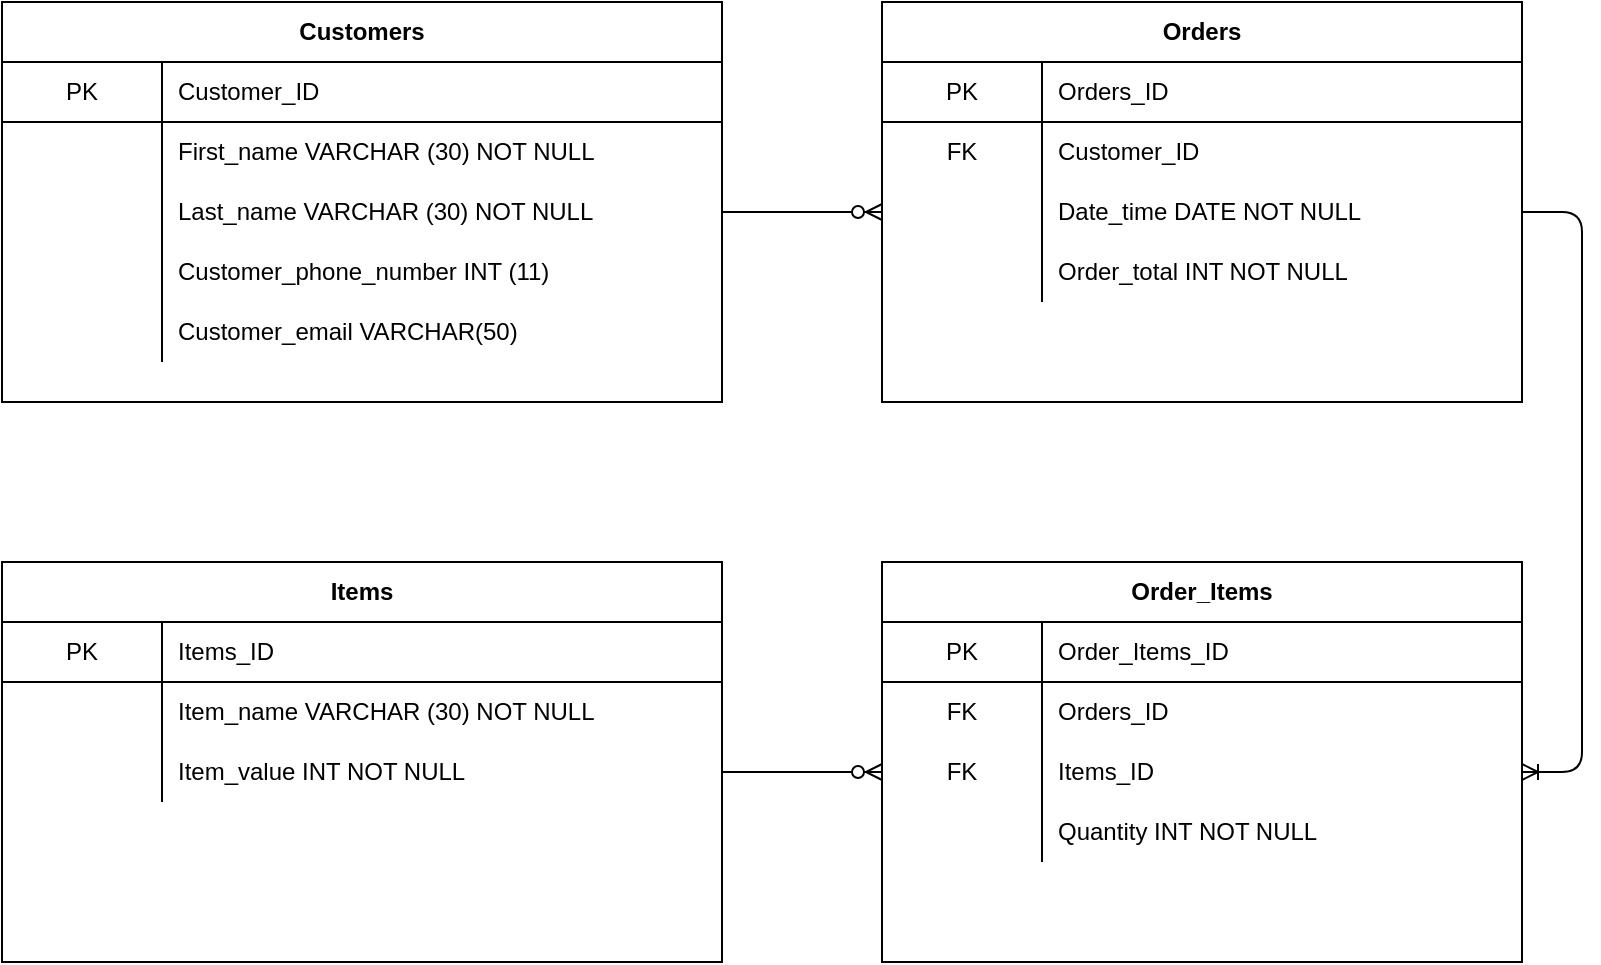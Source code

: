 <mxfile version="14.2.7" type="github">
  <diagram name="Page-1" id="9f46799a-70d6-7492-0946-bef42562c5a5">
    <mxGraphModel dx="1422" dy="832" grid="1" gridSize="10" guides="1" tooltips="1" connect="1" arrows="1" fold="1" page="1" pageScale="1" pageWidth="1100" pageHeight="850" background="#ffffff" math="0" shadow="0">
      <root>
        <mxCell id="0" />
        <mxCell id="1" parent="0" />
        <mxCell id="aNF0O6-SXwINJK2UG5cX-1" value="Customers" style="shape=table;html=1;whiteSpace=wrap;startSize=30;container=1;collapsible=0;childLayout=tableLayout;fixedRows=1;rowLines=0;fontStyle=1;align=center;" parent="1" vertex="1">
          <mxGeometry x="40" y="80" width="360" height="200" as="geometry" />
        </mxCell>
        <mxCell id="aNF0O6-SXwINJK2UG5cX-2" value="" style="shape=partialRectangle;html=1;whiteSpace=wrap;collapsible=0;dropTarget=0;pointerEvents=0;fillColor=none;top=0;left=0;bottom=1;right=0;points=[[0,0.5],[1,0.5]];portConstraint=eastwest;" parent="aNF0O6-SXwINJK2UG5cX-1" vertex="1">
          <mxGeometry y="30" width="360" height="30" as="geometry" />
        </mxCell>
        <mxCell id="aNF0O6-SXwINJK2UG5cX-3" value="PK" style="shape=partialRectangle;html=1;whiteSpace=wrap;connectable=0;fillColor=none;top=0;left=0;bottom=0;right=0;overflow=hidden;" parent="aNF0O6-SXwINJK2UG5cX-2" vertex="1">
          <mxGeometry width="80" height="30" as="geometry" />
        </mxCell>
        <mxCell id="aNF0O6-SXwINJK2UG5cX-4" value="Customer_ID" style="shape=partialRectangle;html=1;whiteSpace=wrap;connectable=0;fillColor=none;top=0;left=0;bottom=0;right=0;align=left;spacingLeft=6;overflow=hidden;" parent="aNF0O6-SXwINJK2UG5cX-2" vertex="1">
          <mxGeometry x="80" width="280" height="30" as="geometry" />
        </mxCell>
        <mxCell id="aNF0O6-SXwINJK2UG5cX-5" value="" style="shape=partialRectangle;html=1;whiteSpace=wrap;collapsible=0;dropTarget=0;pointerEvents=0;fillColor=none;top=0;left=0;bottom=0;right=0;points=[[0,0.5],[1,0.5]];portConstraint=eastwest;" parent="aNF0O6-SXwINJK2UG5cX-1" vertex="1">
          <mxGeometry y="60" width="360" height="30" as="geometry" />
        </mxCell>
        <mxCell id="aNF0O6-SXwINJK2UG5cX-6" value="" style="shape=partialRectangle;html=1;whiteSpace=wrap;connectable=0;fillColor=none;top=0;left=0;bottom=0;right=0;overflow=hidden;" parent="aNF0O6-SXwINJK2UG5cX-5" vertex="1">
          <mxGeometry width="80" height="30" as="geometry" />
        </mxCell>
        <mxCell id="aNF0O6-SXwINJK2UG5cX-7" value="First_name VARCHAR (30) NOT NULL" style="shape=partialRectangle;html=1;whiteSpace=wrap;connectable=0;fillColor=none;top=0;left=0;bottom=0;right=0;align=left;spacingLeft=6;overflow=hidden;" parent="aNF0O6-SXwINJK2UG5cX-5" vertex="1">
          <mxGeometry x="80" width="280" height="30" as="geometry" />
        </mxCell>
        <mxCell id="aNF0O6-SXwINJK2UG5cX-8" value="" style="shape=partialRectangle;html=1;whiteSpace=wrap;collapsible=0;dropTarget=0;pointerEvents=0;fillColor=none;top=0;left=0;bottom=0;right=0;points=[[0,0.5],[1,0.5]];portConstraint=eastwest;" parent="aNF0O6-SXwINJK2UG5cX-1" vertex="1">
          <mxGeometry y="90" width="360" height="30" as="geometry" />
        </mxCell>
        <mxCell id="aNF0O6-SXwINJK2UG5cX-9" value="" style="shape=partialRectangle;html=1;whiteSpace=wrap;connectable=0;fillColor=none;top=0;left=0;bottom=0;right=0;overflow=hidden;" parent="aNF0O6-SXwINJK2UG5cX-8" vertex="1">
          <mxGeometry width="80" height="30" as="geometry" />
        </mxCell>
        <mxCell id="aNF0O6-SXwINJK2UG5cX-10" value="Last_name VARCHAR (30) NOT NULL" style="shape=partialRectangle;html=1;whiteSpace=wrap;connectable=0;fillColor=none;top=0;left=0;bottom=0;right=0;align=left;spacingLeft=6;overflow=hidden;" parent="aNF0O6-SXwINJK2UG5cX-8" vertex="1">
          <mxGeometry x="80" width="280" height="30" as="geometry" />
        </mxCell>
        <mxCell id="aNF0O6-SXwINJK2UG5cX-84" style="shape=partialRectangle;html=1;whiteSpace=wrap;collapsible=0;dropTarget=0;pointerEvents=0;fillColor=none;top=0;left=0;bottom=0;right=0;points=[[0,0.5],[1,0.5]];portConstraint=eastwest;" parent="aNF0O6-SXwINJK2UG5cX-1" vertex="1">
          <mxGeometry y="120" width="360" height="30" as="geometry" />
        </mxCell>
        <mxCell id="aNF0O6-SXwINJK2UG5cX-85" style="shape=partialRectangle;html=1;whiteSpace=wrap;connectable=0;fillColor=none;top=0;left=0;bottom=0;right=0;overflow=hidden;" parent="aNF0O6-SXwINJK2UG5cX-84" vertex="1">
          <mxGeometry width="80" height="30" as="geometry" />
        </mxCell>
        <mxCell id="aNF0O6-SXwINJK2UG5cX-86" value="Customer_phone_number INT (11)&amp;nbsp;" style="shape=partialRectangle;html=1;whiteSpace=wrap;connectable=0;fillColor=none;top=0;left=0;bottom=0;right=0;align=left;spacingLeft=6;overflow=hidden;" parent="aNF0O6-SXwINJK2UG5cX-84" vertex="1">
          <mxGeometry x="80" width="280" height="30" as="geometry" />
        </mxCell>
        <mxCell id="aNF0O6-SXwINJK2UG5cX-87" style="shape=partialRectangle;html=1;whiteSpace=wrap;collapsible=0;dropTarget=0;pointerEvents=0;fillColor=none;top=0;left=0;bottom=0;right=0;points=[[0,0.5],[1,0.5]];portConstraint=eastwest;" parent="aNF0O6-SXwINJK2UG5cX-1" vertex="1">
          <mxGeometry y="150" width="360" height="30" as="geometry" />
        </mxCell>
        <mxCell id="aNF0O6-SXwINJK2UG5cX-88" style="shape=partialRectangle;html=1;whiteSpace=wrap;connectable=0;fillColor=none;top=0;left=0;bottom=0;right=0;overflow=hidden;" parent="aNF0O6-SXwINJK2UG5cX-87" vertex="1">
          <mxGeometry width="80" height="30" as="geometry" />
        </mxCell>
        <mxCell id="aNF0O6-SXwINJK2UG5cX-89" value="Customer_email VARCHAR(50)" style="shape=partialRectangle;html=1;whiteSpace=wrap;connectable=0;fillColor=none;top=0;left=0;bottom=0;right=0;align=left;spacingLeft=6;overflow=hidden;" parent="aNF0O6-SXwINJK2UG5cX-87" vertex="1">
          <mxGeometry x="80" width="280" height="30" as="geometry" />
        </mxCell>
        <mxCell id="aNF0O6-SXwINJK2UG5cX-16" value="Orders" style="shape=table;html=1;whiteSpace=wrap;startSize=30;container=1;collapsible=0;childLayout=tableLayout;fixedRows=1;rowLines=0;fontStyle=1;align=center;" parent="1" vertex="1">
          <mxGeometry x="480" y="80" width="320" height="200" as="geometry" />
        </mxCell>
        <mxCell id="aNF0O6-SXwINJK2UG5cX-17" value="" style="shape=partialRectangle;html=1;whiteSpace=wrap;collapsible=0;dropTarget=0;pointerEvents=0;fillColor=none;top=0;left=0;bottom=1;right=0;points=[[0,0.5],[1,0.5]];portConstraint=eastwest;" parent="aNF0O6-SXwINJK2UG5cX-16" vertex="1">
          <mxGeometry y="30" width="320" height="30" as="geometry" />
        </mxCell>
        <mxCell id="aNF0O6-SXwINJK2UG5cX-18" value="PK" style="shape=partialRectangle;html=1;whiteSpace=wrap;connectable=0;fillColor=none;top=0;left=0;bottom=0;right=0;overflow=hidden;" parent="aNF0O6-SXwINJK2UG5cX-17" vertex="1">
          <mxGeometry width="80" height="30" as="geometry" />
        </mxCell>
        <mxCell id="aNF0O6-SXwINJK2UG5cX-19" value="Orders_ID" style="shape=partialRectangle;html=1;whiteSpace=wrap;connectable=0;fillColor=none;top=0;left=0;bottom=0;right=0;align=left;spacingLeft=6;overflow=hidden;" parent="aNF0O6-SXwINJK2UG5cX-17" vertex="1">
          <mxGeometry x="80" width="240" height="30" as="geometry" />
        </mxCell>
        <mxCell id="aNF0O6-SXwINJK2UG5cX-20" value="" style="shape=partialRectangle;html=1;whiteSpace=wrap;collapsible=0;dropTarget=0;pointerEvents=0;fillColor=none;top=0;left=0;bottom=0;right=0;points=[[0,0.5],[1,0.5]];portConstraint=eastwest;" parent="aNF0O6-SXwINJK2UG5cX-16" vertex="1">
          <mxGeometry y="60" width="320" height="30" as="geometry" />
        </mxCell>
        <mxCell id="aNF0O6-SXwINJK2UG5cX-21" value="FK" style="shape=partialRectangle;html=1;whiteSpace=wrap;connectable=0;fillColor=none;top=0;left=0;bottom=0;right=0;overflow=hidden;" parent="aNF0O6-SXwINJK2UG5cX-20" vertex="1">
          <mxGeometry width="80" height="30" as="geometry" />
        </mxCell>
        <mxCell id="aNF0O6-SXwINJK2UG5cX-22" value="Customer_ID" style="shape=partialRectangle;html=1;whiteSpace=wrap;connectable=0;fillColor=none;top=0;left=0;bottom=0;right=0;align=left;spacingLeft=6;overflow=hidden;" parent="aNF0O6-SXwINJK2UG5cX-20" vertex="1">
          <mxGeometry x="80" width="240" height="30" as="geometry" />
        </mxCell>
        <mxCell id="aNF0O6-SXwINJK2UG5cX-23" value="" style="shape=partialRectangle;html=1;whiteSpace=wrap;collapsible=0;dropTarget=0;pointerEvents=0;fillColor=none;top=0;left=0;bottom=0;right=0;points=[[0,0.5],[1,0.5]];portConstraint=eastwest;" parent="aNF0O6-SXwINJK2UG5cX-16" vertex="1">
          <mxGeometry y="90" width="320" height="30" as="geometry" />
        </mxCell>
        <mxCell id="aNF0O6-SXwINJK2UG5cX-24" value="" style="shape=partialRectangle;html=1;whiteSpace=wrap;connectable=0;fillColor=none;top=0;left=0;bottom=0;right=0;overflow=hidden;" parent="aNF0O6-SXwINJK2UG5cX-23" vertex="1">
          <mxGeometry width="80" height="30" as="geometry" />
        </mxCell>
        <mxCell id="aNF0O6-SXwINJK2UG5cX-25" value="Date_time DATE NOT NULL" style="shape=partialRectangle;html=1;whiteSpace=wrap;connectable=0;fillColor=none;top=0;left=0;bottom=0;right=0;align=left;spacingLeft=6;overflow=hidden;" parent="aNF0O6-SXwINJK2UG5cX-23" vertex="1">
          <mxGeometry x="80" width="240" height="30" as="geometry" />
        </mxCell>
        <mxCell id="aNF0O6-SXwINJK2UG5cX-90" style="shape=partialRectangle;html=1;whiteSpace=wrap;collapsible=0;dropTarget=0;pointerEvents=0;fillColor=none;top=0;left=0;bottom=0;right=0;points=[[0,0.5],[1,0.5]];portConstraint=eastwest;" parent="aNF0O6-SXwINJK2UG5cX-16" vertex="1">
          <mxGeometry y="120" width="320" height="30" as="geometry" />
        </mxCell>
        <mxCell id="aNF0O6-SXwINJK2UG5cX-91" style="shape=partialRectangle;html=1;whiteSpace=wrap;connectable=0;fillColor=none;top=0;left=0;bottom=0;right=0;overflow=hidden;" parent="aNF0O6-SXwINJK2UG5cX-90" vertex="1">
          <mxGeometry width="80" height="30" as="geometry" />
        </mxCell>
        <mxCell id="aNF0O6-SXwINJK2UG5cX-92" value="Order_total INT NOT NULL" style="shape=partialRectangle;html=1;whiteSpace=wrap;connectable=0;fillColor=none;top=0;left=0;bottom=0;right=0;align=left;spacingLeft=6;overflow=hidden;" parent="aNF0O6-SXwINJK2UG5cX-90" vertex="1">
          <mxGeometry x="80" width="240" height="30" as="geometry" />
        </mxCell>
        <mxCell id="aNF0O6-SXwINJK2UG5cX-26" value="Items" style="shape=table;html=1;whiteSpace=wrap;startSize=30;container=1;collapsible=0;childLayout=tableLayout;fixedRows=1;rowLines=0;fontStyle=1;align=center;" parent="1" vertex="1">
          <mxGeometry x="40" y="360" width="360" height="200" as="geometry" />
        </mxCell>
        <mxCell id="aNF0O6-SXwINJK2UG5cX-27" value="" style="shape=partialRectangle;html=1;whiteSpace=wrap;collapsible=0;dropTarget=0;pointerEvents=0;fillColor=none;top=0;left=0;bottom=1;right=0;points=[[0,0.5],[1,0.5]];portConstraint=eastwest;" parent="aNF0O6-SXwINJK2UG5cX-26" vertex="1">
          <mxGeometry y="30" width="360" height="30" as="geometry" />
        </mxCell>
        <mxCell id="aNF0O6-SXwINJK2UG5cX-28" value="PK" style="shape=partialRectangle;html=1;whiteSpace=wrap;connectable=0;fillColor=none;top=0;left=0;bottom=0;right=0;overflow=hidden;" parent="aNF0O6-SXwINJK2UG5cX-27" vertex="1">
          <mxGeometry width="80" height="30" as="geometry" />
        </mxCell>
        <mxCell id="aNF0O6-SXwINJK2UG5cX-29" value="Items_ID" style="shape=partialRectangle;html=1;whiteSpace=wrap;connectable=0;fillColor=none;top=0;left=0;bottom=0;right=0;align=left;spacingLeft=6;overflow=hidden;" parent="aNF0O6-SXwINJK2UG5cX-27" vertex="1">
          <mxGeometry x="80" width="280" height="30" as="geometry" />
        </mxCell>
        <mxCell id="aNF0O6-SXwINJK2UG5cX-30" value="" style="shape=partialRectangle;html=1;whiteSpace=wrap;collapsible=0;dropTarget=0;pointerEvents=0;fillColor=none;top=0;left=0;bottom=0;right=0;points=[[0,0.5],[1,0.5]];portConstraint=eastwest;" parent="aNF0O6-SXwINJK2UG5cX-26" vertex="1">
          <mxGeometry y="60" width="360" height="30" as="geometry" />
        </mxCell>
        <mxCell id="aNF0O6-SXwINJK2UG5cX-31" value="" style="shape=partialRectangle;html=1;whiteSpace=wrap;connectable=0;fillColor=none;top=0;left=0;bottom=0;right=0;overflow=hidden;" parent="aNF0O6-SXwINJK2UG5cX-30" vertex="1">
          <mxGeometry width="80" height="30" as="geometry" />
        </mxCell>
        <mxCell id="aNF0O6-SXwINJK2UG5cX-32" value="Item_name VARCHAR (30) NOT NULL" style="shape=partialRectangle;html=1;whiteSpace=wrap;connectable=0;fillColor=none;top=0;left=0;bottom=0;right=0;align=left;spacingLeft=6;overflow=hidden;" parent="aNF0O6-SXwINJK2UG5cX-30" vertex="1">
          <mxGeometry x="80" width="280" height="30" as="geometry" />
        </mxCell>
        <mxCell id="aNF0O6-SXwINJK2UG5cX-33" value="" style="shape=partialRectangle;html=1;whiteSpace=wrap;collapsible=0;dropTarget=0;pointerEvents=0;fillColor=none;top=0;left=0;bottom=0;right=0;points=[[0,0.5],[1,0.5]];portConstraint=eastwest;" parent="aNF0O6-SXwINJK2UG5cX-26" vertex="1">
          <mxGeometry y="90" width="360" height="30" as="geometry" />
        </mxCell>
        <mxCell id="aNF0O6-SXwINJK2UG5cX-34" value="" style="shape=partialRectangle;html=1;whiteSpace=wrap;connectable=0;fillColor=none;top=0;left=0;bottom=0;right=0;overflow=hidden;" parent="aNF0O6-SXwINJK2UG5cX-33" vertex="1">
          <mxGeometry width="80" height="30" as="geometry" />
        </mxCell>
        <mxCell id="aNF0O6-SXwINJK2UG5cX-35" value="Item_value INT NOT NULL" style="shape=partialRectangle;html=1;whiteSpace=wrap;connectable=0;fillColor=none;top=0;left=0;bottom=0;right=0;align=left;spacingLeft=6;overflow=hidden;" parent="aNF0O6-SXwINJK2UG5cX-33" vertex="1">
          <mxGeometry x="80" width="280" height="30" as="geometry" />
        </mxCell>
        <mxCell id="aNF0O6-SXwINJK2UG5cX-37" value="Order_Items" style="shape=table;html=1;whiteSpace=wrap;startSize=30;container=1;collapsible=0;childLayout=tableLayout;fixedRows=1;rowLines=0;fontStyle=1;align=center;" parent="1" vertex="1">
          <mxGeometry x="480" y="360" width="320" height="200" as="geometry" />
        </mxCell>
        <mxCell id="aNF0O6-SXwINJK2UG5cX-38" value="" style="shape=partialRectangle;html=1;whiteSpace=wrap;collapsible=0;dropTarget=0;pointerEvents=0;fillColor=none;top=0;left=0;bottom=1;right=0;points=[[0,0.5],[1,0.5]];portConstraint=eastwest;" parent="aNF0O6-SXwINJK2UG5cX-37" vertex="1">
          <mxGeometry y="30" width="320" height="30" as="geometry" />
        </mxCell>
        <mxCell id="aNF0O6-SXwINJK2UG5cX-39" value="PK" style="shape=partialRectangle;html=1;whiteSpace=wrap;connectable=0;fillColor=none;top=0;left=0;bottom=0;right=0;overflow=hidden;" parent="aNF0O6-SXwINJK2UG5cX-38" vertex="1">
          <mxGeometry width="80" height="30" as="geometry" />
        </mxCell>
        <mxCell id="aNF0O6-SXwINJK2UG5cX-40" value="Order_Items_ID" style="shape=partialRectangle;html=1;whiteSpace=wrap;connectable=0;fillColor=none;top=0;left=0;bottom=0;right=0;align=left;spacingLeft=6;overflow=hidden;" parent="aNF0O6-SXwINJK2UG5cX-38" vertex="1">
          <mxGeometry x="80" width="240" height="30" as="geometry" />
        </mxCell>
        <mxCell id="aNF0O6-SXwINJK2UG5cX-41" value="" style="shape=partialRectangle;html=1;whiteSpace=wrap;collapsible=0;dropTarget=0;pointerEvents=0;fillColor=none;top=0;left=0;bottom=0;right=0;points=[[0,0.5],[1,0.5]];portConstraint=eastwest;" parent="aNF0O6-SXwINJK2UG5cX-37" vertex="1">
          <mxGeometry y="60" width="320" height="30" as="geometry" />
        </mxCell>
        <mxCell id="aNF0O6-SXwINJK2UG5cX-42" value="FK" style="shape=partialRectangle;html=1;whiteSpace=wrap;connectable=0;fillColor=none;top=0;left=0;bottom=0;right=0;overflow=hidden;" parent="aNF0O6-SXwINJK2UG5cX-41" vertex="1">
          <mxGeometry width="80" height="30" as="geometry" />
        </mxCell>
        <mxCell id="aNF0O6-SXwINJK2UG5cX-43" value="Orders_ID" style="shape=partialRectangle;html=1;whiteSpace=wrap;connectable=0;fillColor=none;top=0;left=0;bottom=0;right=0;align=left;spacingLeft=6;overflow=hidden;" parent="aNF0O6-SXwINJK2UG5cX-41" vertex="1">
          <mxGeometry x="80" width="240" height="30" as="geometry" />
        </mxCell>
        <mxCell id="aNF0O6-SXwINJK2UG5cX-44" value="" style="shape=partialRectangle;html=1;whiteSpace=wrap;collapsible=0;dropTarget=0;pointerEvents=0;fillColor=none;top=0;left=0;bottom=0;right=0;points=[[0,0.5],[1,0.5]];portConstraint=eastwest;" parent="aNF0O6-SXwINJK2UG5cX-37" vertex="1">
          <mxGeometry y="90" width="320" height="30" as="geometry" />
        </mxCell>
        <mxCell id="aNF0O6-SXwINJK2UG5cX-45" value="FK" style="shape=partialRectangle;html=1;whiteSpace=wrap;connectable=0;fillColor=none;top=0;left=0;bottom=0;right=0;overflow=hidden;" parent="aNF0O6-SXwINJK2UG5cX-44" vertex="1">
          <mxGeometry width="80" height="30" as="geometry" />
        </mxCell>
        <mxCell id="aNF0O6-SXwINJK2UG5cX-46" value="Items_ID" style="shape=partialRectangle;html=1;whiteSpace=wrap;connectable=0;fillColor=none;top=0;left=0;bottom=0;right=0;align=left;spacingLeft=6;overflow=hidden;" parent="aNF0O6-SXwINJK2UG5cX-44" vertex="1">
          <mxGeometry x="80" width="240" height="30" as="geometry" />
        </mxCell>
        <mxCell id="aNF0O6-SXwINJK2UG5cX-93" style="shape=partialRectangle;html=1;whiteSpace=wrap;collapsible=0;dropTarget=0;pointerEvents=0;fillColor=none;top=0;left=0;bottom=0;right=0;points=[[0,0.5],[1,0.5]];portConstraint=eastwest;" parent="aNF0O6-SXwINJK2UG5cX-37" vertex="1">
          <mxGeometry y="120" width="320" height="30" as="geometry" />
        </mxCell>
        <mxCell id="aNF0O6-SXwINJK2UG5cX-94" style="shape=partialRectangle;html=1;whiteSpace=wrap;connectable=0;fillColor=none;top=0;left=0;bottom=0;right=0;overflow=hidden;" parent="aNF0O6-SXwINJK2UG5cX-93" vertex="1">
          <mxGeometry width="80" height="30" as="geometry" />
        </mxCell>
        <mxCell id="aNF0O6-SXwINJK2UG5cX-95" value="Quantity INT NOT NULL" style="shape=partialRectangle;html=1;whiteSpace=wrap;connectable=0;fillColor=none;top=0;left=0;bottom=0;right=0;align=left;spacingLeft=6;overflow=hidden;" parent="aNF0O6-SXwINJK2UG5cX-93" vertex="1">
          <mxGeometry x="80" width="240" height="30" as="geometry" />
        </mxCell>
        <mxCell id="aNF0O6-SXwINJK2UG5cX-101" value="" style="edgeStyle=entityRelationEdgeStyle;fontSize=12;html=1;endArrow=ERoneToMany;exitX=1;exitY=0.5;exitDx=0;exitDy=0;entryX=1;entryY=0.5;entryDx=0;entryDy=0;" parent="1" source="aNF0O6-SXwINJK2UG5cX-23" target="aNF0O6-SXwINJK2UG5cX-44" edge="1">
          <mxGeometry width="100" height="100" relative="1" as="geometry">
            <mxPoint x="520" y="320" as="sourcePoint" />
            <mxPoint x="600" y="320" as="targetPoint" />
          </mxGeometry>
        </mxCell>
        <mxCell id="aNF0O6-SXwINJK2UG5cX-102" value="" style="edgeStyle=entityRelationEdgeStyle;fontSize=12;html=1;endArrow=ERzeroToMany;endFill=1;entryX=0;entryY=0.5;entryDx=0;entryDy=0;exitX=1;exitY=0.5;exitDx=0;exitDy=0;" parent="1" source="aNF0O6-SXwINJK2UG5cX-8" target="aNF0O6-SXwINJK2UG5cX-23" edge="1">
          <mxGeometry width="100" height="100" relative="1" as="geometry">
            <mxPoint x="370" y="425" as="sourcePoint" />
            <mxPoint x="470" y="325" as="targetPoint" />
          </mxGeometry>
        </mxCell>
        <mxCell id="aNF0O6-SXwINJK2UG5cX-103" value="" style="edgeStyle=entityRelationEdgeStyle;fontSize=12;html=1;endArrow=ERzeroToMany;endFill=1;entryX=0;entryY=0.5;entryDx=0;entryDy=0;exitX=1;exitY=0.5;exitDx=0;exitDy=0;" parent="1" source="aNF0O6-SXwINJK2UG5cX-33" target="aNF0O6-SXwINJK2UG5cX-44" edge="1">
          <mxGeometry width="100" height="100" relative="1" as="geometry">
            <mxPoint x="420" y="630" as="sourcePoint" />
            <mxPoint x="500" y="630" as="targetPoint" />
          </mxGeometry>
        </mxCell>
      </root>
    </mxGraphModel>
  </diagram>
</mxfile>
